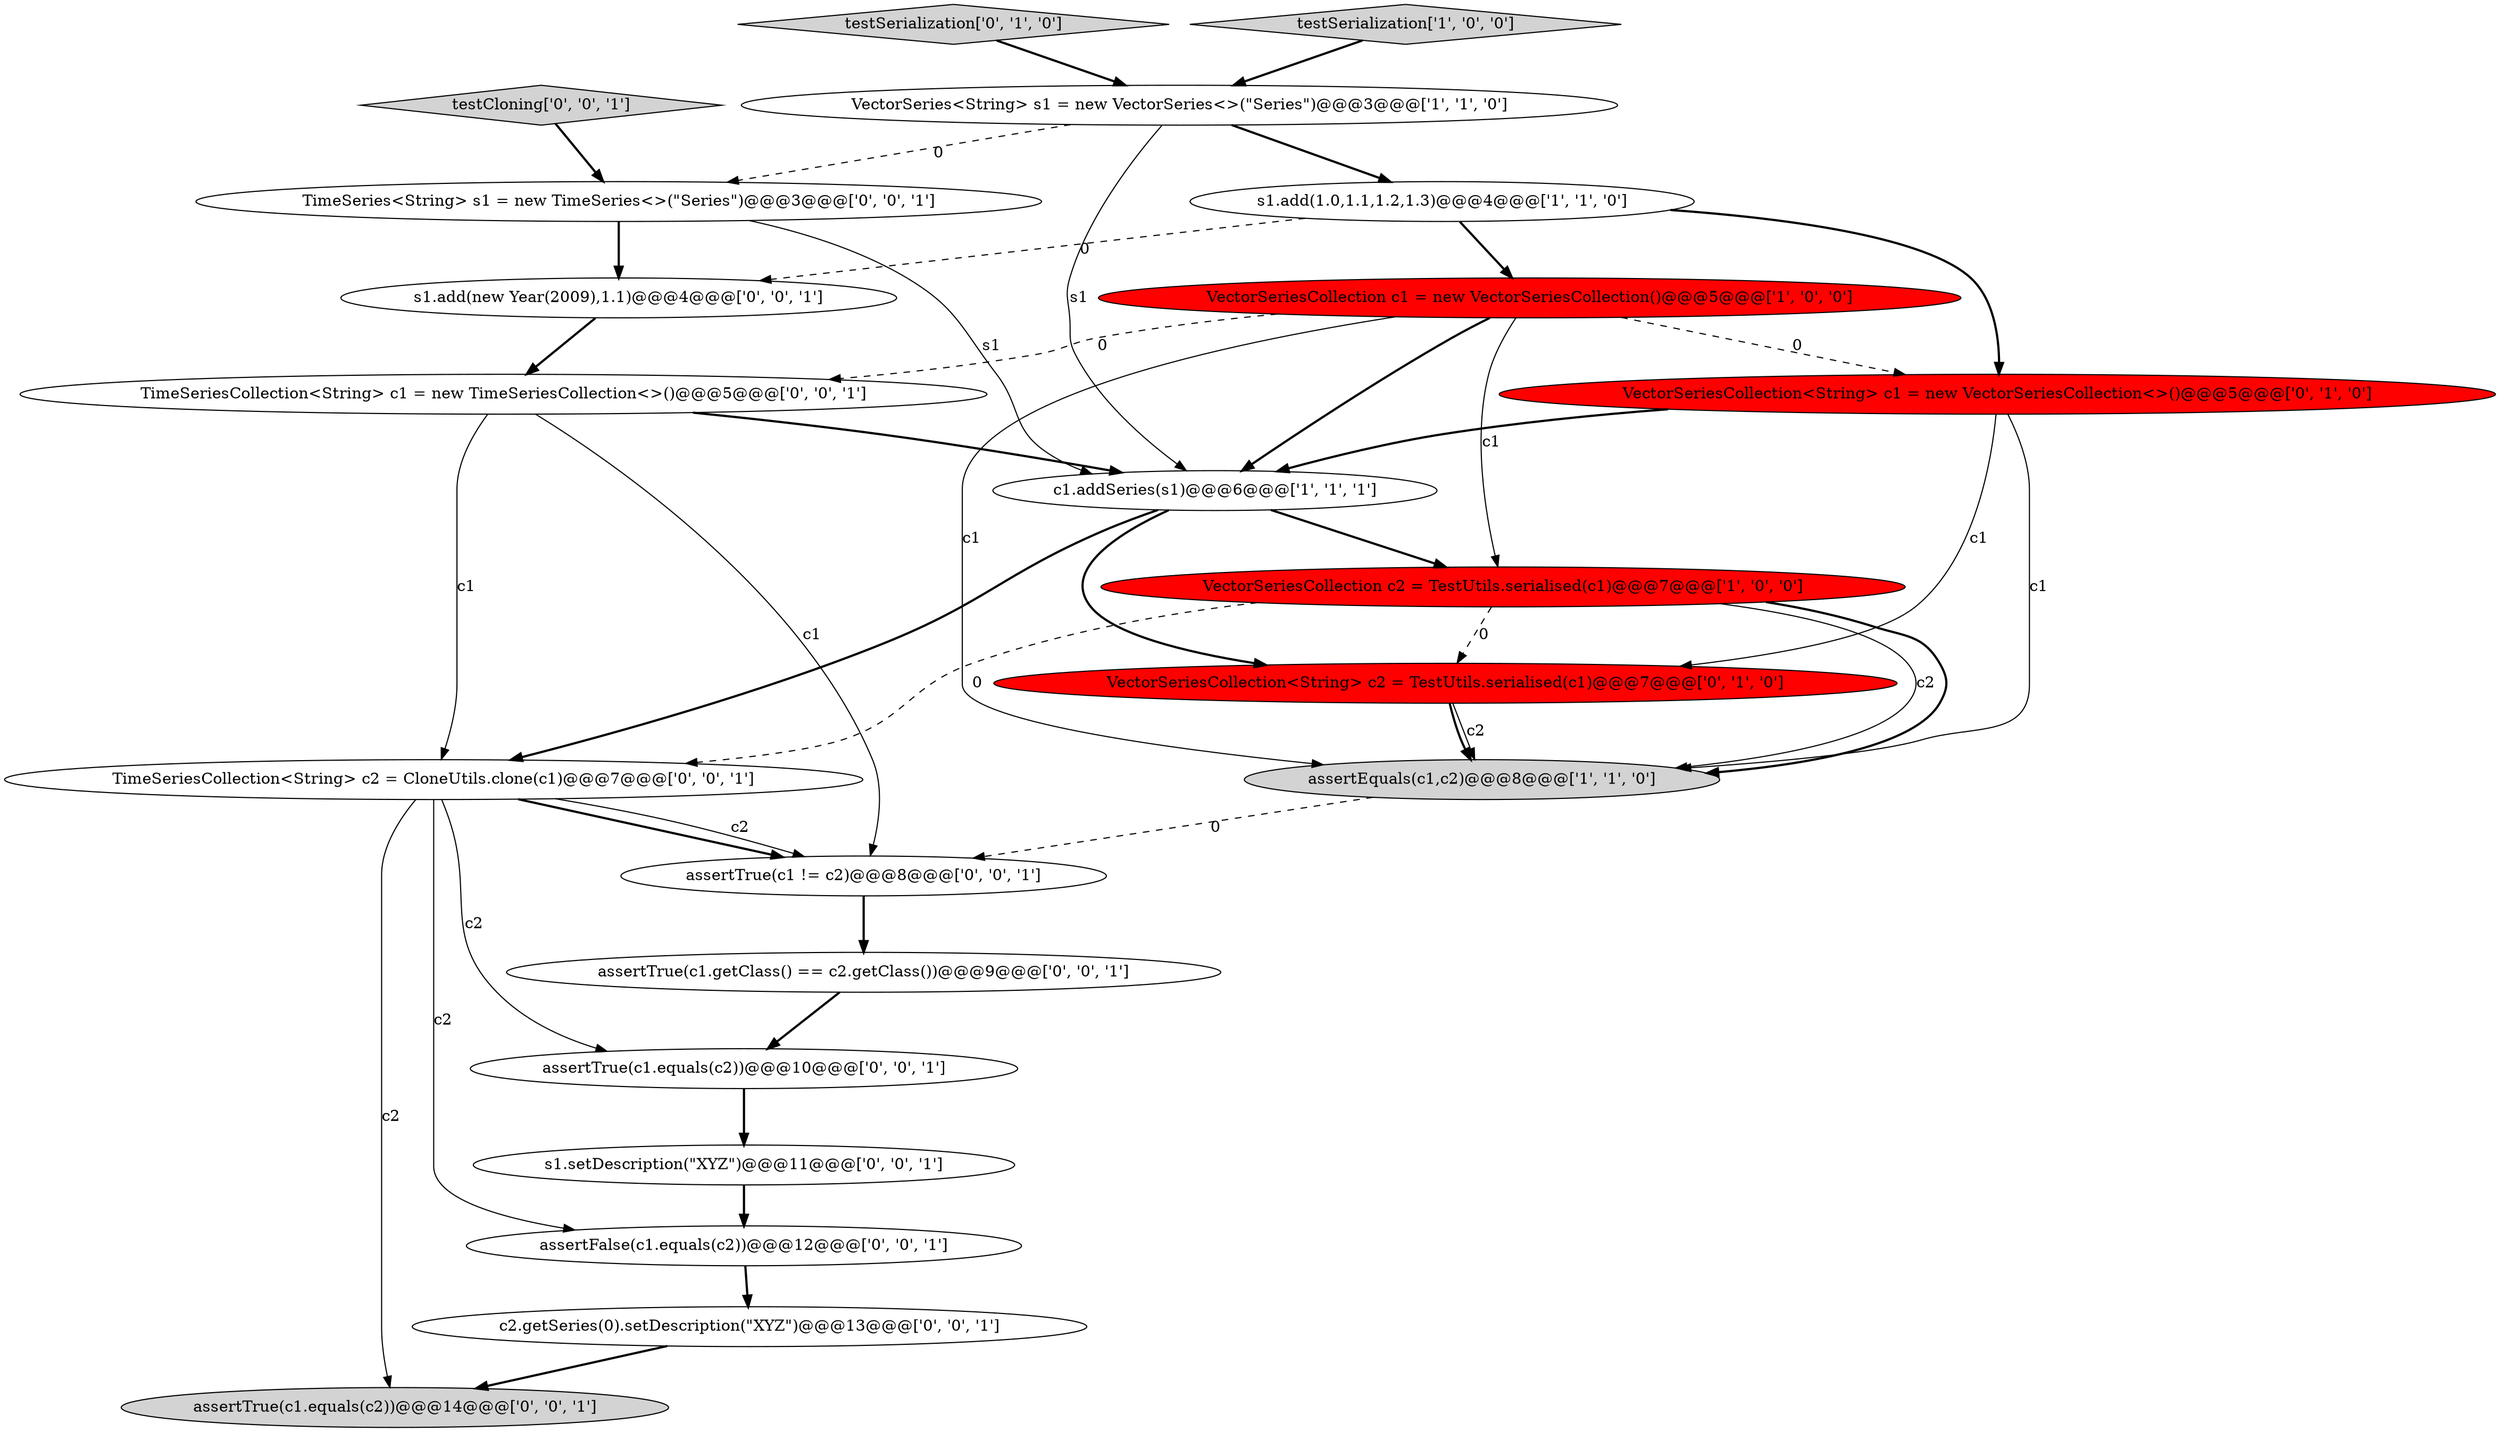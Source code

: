 digraph {
8 [style = filled, label = "VectorSeriesCollection<String> c2 = TestUtils.serialised(c1)@@@7@@@['0', '1', '0']", fillcolor = red, shape = ellipse image = "AAA1AAABBB2BBB"];
11 [style = filled, label = "TimeSeriesCollection<String> c2 = CloneUtils.clone(c1)@@@7@@@['0', '0', '1']", fillcolor = white, shape = ellipse image = "AAA0AAABBB3BBB"];
2 [style = filled, label = "VectorSeriesCollection c2 = TestUtils.serialised(c1)@@@7@@@['1', '0', '0']", fillcolor = red, shape = ellipse image = "AAA1AAABBB1BBB"];
4 [style = filled, label = "assertEquals(c1,c2)@@@8@@@['1', '1', '0']", fillcolor = lightgray, shape = ellipse image = "AAA0AAABBB1BBB"];
1 [style = filled, label = "c1.addSeries(s1)@@@6@@@['1', '1', '1']", fillcolor = white, shape = ellipse image = "AAA0AAABBB1BBB"];
13 [style = filled, label = "c2.getSeries(0).setDescription(\"XYZ\")@@@13@@@['0', '0', '1']", fillcolor = white, shape = ellipse image = "AAA0AAABBB3BBB"];
20 [style = filled, label = "assertTrue(c1.equals(c2))@@@14@@@['0', '0', '1']", fillcolor = lightgray, shape = ellipse image = "AAA0AAABBB3BBB"];
19 [style = filled, label = "s1.setDescription(\"XYZ\")@@@11@@@['0', '0', '1']", fillcolor = white, shape = ellipse image = "AAA0AAABBB3BBB"];
12 [style = filled, label = "assertTrue(c1 != c2)@@@8@@@['0', '0', '1']", fillcolor = white, shape = ellipse image = "AAA0AAABBB3BBB"];
3 [style = filled, label = "VectorSeries<String> s1 = new VectorSeries<>(\"Series\")@@@3@@@['1', '1', '0']", fillcolor = white, shape = ellipse image = "AAA0AAABBB1BBB"];
0 [style = filled, label = "s1.add(1.0,1.1,1.2,1.3)@@@4@@@['1', '1', '0']", fillcolor = white, shape = ellipse image = "AAA0AAABBB1BBB"];
15 [style = filled, label = "assertFalse(c1.equals(c2))@@@12@@@['0', '0', '1']", fillcolor = white, shape = ellipse image = "AAA0AAABBB3BBB"];
6 [style = filled, label = "VectorSeriesCollection c1 = new VectorSeriesCollection()@@@5@@@['1', '0', '0']", fillcolor = red, shape = ellipse image = "AAA1AAABBB1BBB"];
7 [style = filled, label = "testSerialization['0', '1', '0']", fillcolor = lightgray, shape = diamond image = "AAA0AAABBB2BBB"];
10 [style = filled, label = "testCloning['0', '0', '1']", fillcolor = lightgray, shape = diamond image = "AAA0AAABBB3BBB"];
16 [style = filled, label = "TimeSeries<String> s1 = new TimeSeries<>(\"Series\")@@@3@@@['0', '0', '1']", fillcolor = white, shape = ellipse image = "AAA0AAABBB3BBB"];
21 [style = filled, label = "assertTrue(c1.equals(c2))@@@10@@@['0', '0', '1']", fillcolor = white, shape = ellipse image = "AAA0AAABBB3BBB"];
17 [style = filled, label = "s1.add(new Year(2009),1.1)@@@4@@@['0', '0', '1']", fillcolor = white, shape = ellipse image = "AAA0AAABBB3BBB"];
5 [style = filled, label = "testSerialization['1', '0', '0']", fillcolor = lightgray, shape = diamond image = "AAA0AAABBB1BBB"];
18 [style = filled, label = "assertTrue(c1.getClass() == c2.getClass())@@@9@@@['0', '0', '1']", fillcolor = white, shape = ellipse image = "AAA0AAABBB3BBB"];
9 [style = filled, label = "VectorSeriesCollection<String> c1 = new VectorSeriesCollection<>()@@@5@@@['0', '1', '0']", fillcolor = red, shape = ellipse image = "AAA1AAABBB2BBB"];
14 [style = filled, label = "TimeSeriesCollection<String> c1 = new TimeSeriesCollection<>()@@@5@@@['0', '0', '1']", fillcolor = white, shape = ellipse image = "AAA0AAABBB3BBB"];
5->3 [style = bold, label=""];
0->9 [style = bold, label=""];
15->13 [style = bold, label=""];
11->21 [style = solid, label="c2"];
1->8 [style = bold, label=""];
2->4 [style = solid, label="c2"];
21->19 [style = bold, label=""];
9->8 [style = solid, label="c1"];
0->6 [style = bold, label=""];
6->9 [style = dashed, label="0"];
11->12 [style = bold, label=""];
6->2 [style = solid, label="c1"];
16->17 [style = bold, label=""];
6->4 [style = solid, label="c1"];
14->11 [style = solid, label="c1"];
6->14 [style = dashed, label="0"];
2->4 [style = bold, label=""];
2->8 [style = dashed, label="0"];
0->17 [style = dashed, label="0"];
7->3 [style = bold, label=""];
3->0 [style = bold, label=""];
14->1 [style = bold, label=""];
1->11 [style = bold, label=""];
4->12 [style = dashed, label="0"];
14->12 [style = solid, label="c1"];
6->1 [style = bold, label=""];
10->16 [style = bold, label=""];
17->14 [style = bold, label=""];
12->18 [style = bold, label=""];
11->20 [style = solid, label="c2"];
11->15 [style = solid, label="c2"];
16->1 [style = solid, label="s1"];
2->11 [style = dashed, label="0"];
1->2 [style = bold, label=""];
8->4 [style = solid, label="c2"];
8->4 [style = bold, label=""];
18->21 [style = bold, label=""];
19->15 [style = bold, label=""];
9->1 [style = bold, label=""];
3->1 [style = solid, label="s1"];
9->4 [style = solid, label="c1"];
11->12 [style = solid, label="c2"];
3->16 [style = dashed, label="0"];
13->20 [style = bold, label=""];
}
